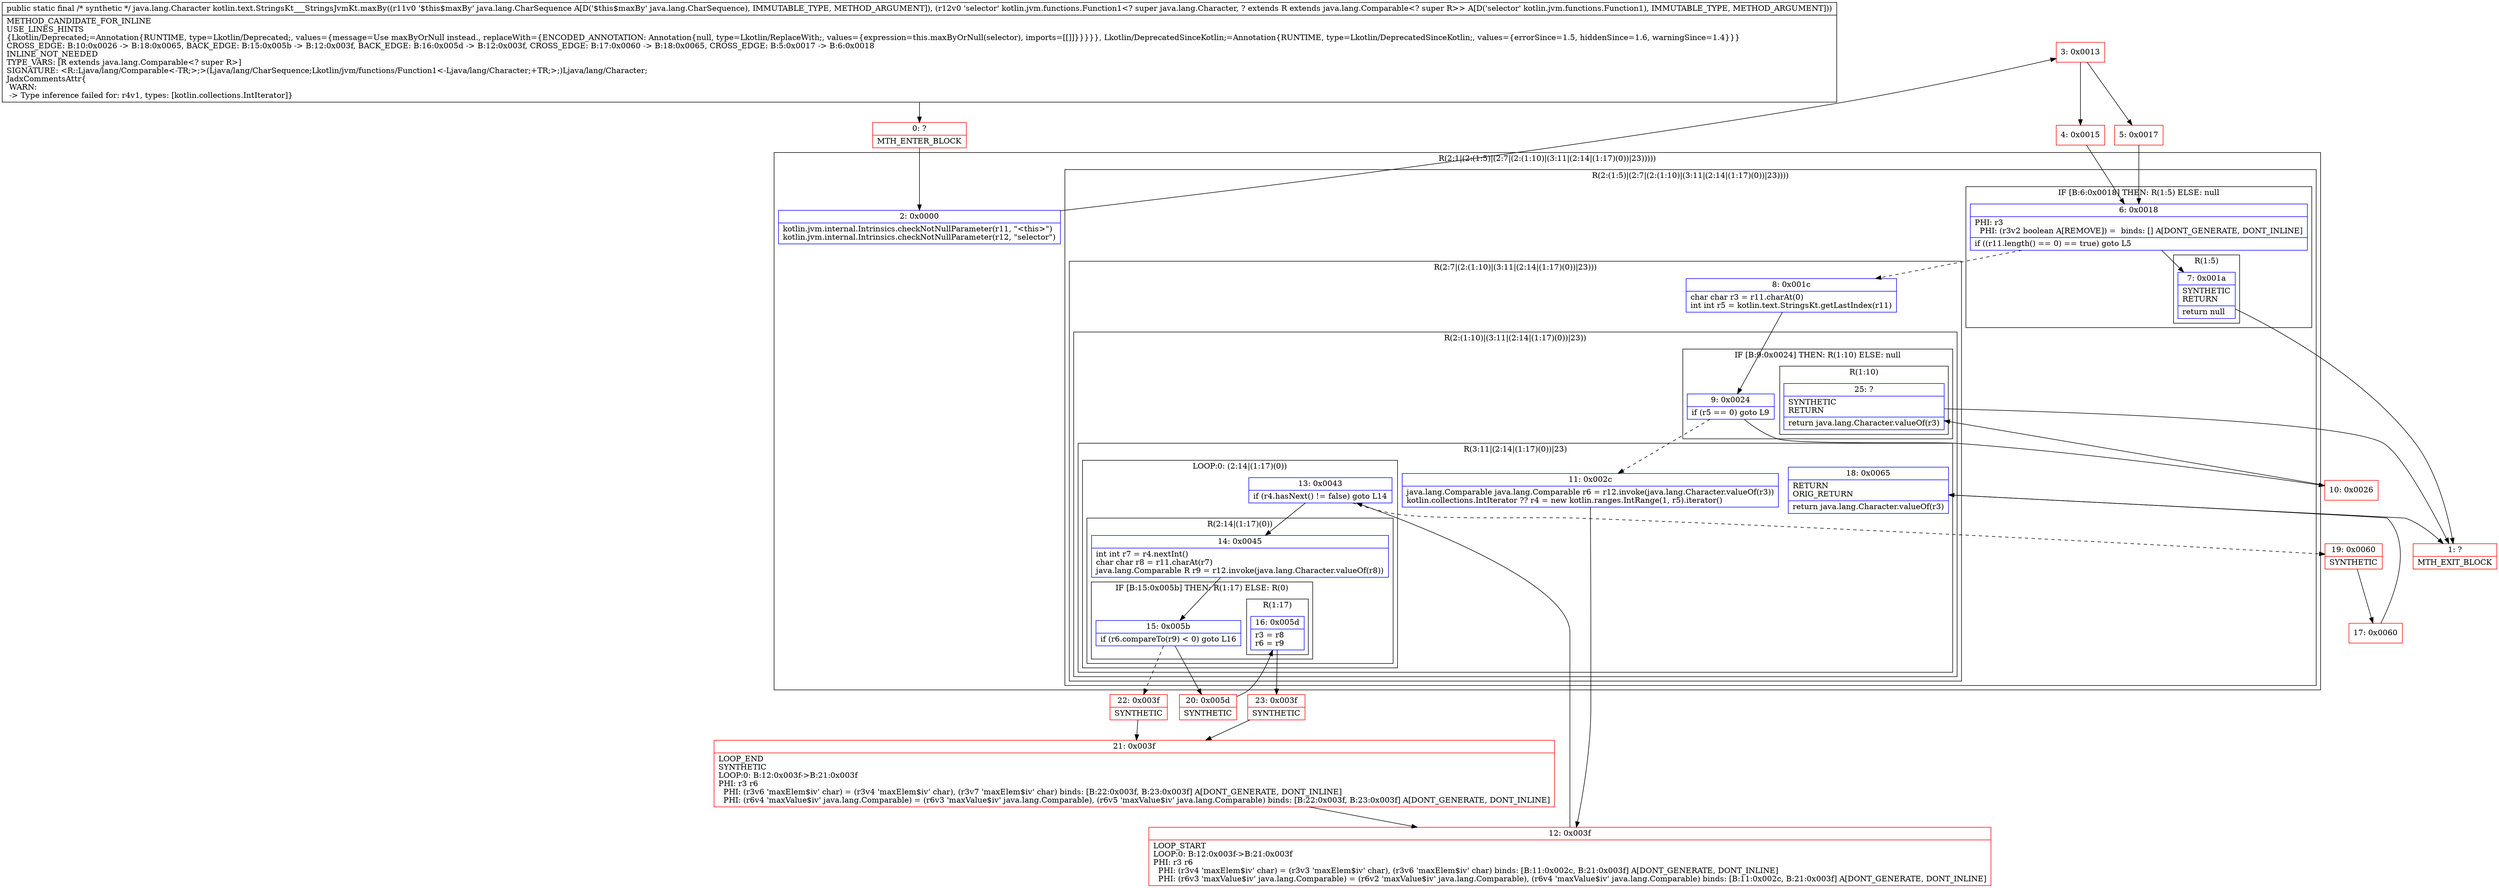 digraph "CFG forkotlin.text.StringsKt___StringsJvmKt.maxBy(Ljava\/lang\/CharSequence;Lkotlin\/jvm\/functions\/Function1;)Ljava\/lang\/Character;" {
subgraph cluster_Region_981381385 {
label = "R(2:1|(2:(1:5)|(2:7|(2:(1:10)|(3:11|(2:14|(1:17)(0))|23)))))";
node [shape=record,color=blue];
Node_2 [shape=record,label="{2\:\ 0x0000|kotlin.jvm.internal.Intrinsics.checkNotNullParameter(r11, \"\<this\>\")\lkotlin.jvm.internal.Intrinsics.checkNotNullParameter(r12, \"selector\")\l}"];
subgraph cluster_Region_1271703679 {
label = "R(2:(1:5)|(2:7|(2:(1:10)|(3:11|(2:14|(1:17)(0))|23))))";
node [shape=record,color=blue];
subgraph cluster_IfRegion_1066180241 {
label = "IF [B:6:0x0018] THEN: R(1:5) ELSE: null";
node [shape=record,color=blue];
Node_6 [shape=record,label="{6\:\ 0x0018|PHI: r3 \l  PHI: (r3v2 boolean A[REMOVE]) =  binds: [] A[DONT_GENERATE, DONT_INLINE]\l|if ((r11.length() == 0) == true) goto L5\l}"];
subgraph cluster_Region_87645608 {
label = "R(1:5)";
node [shape=record,color=blue];
Node_7 [shape=record,label="{7\:\ 0x001a|SYNTHETIC\lRETURN\l|return null\l}"];
}
}
subgraph cluster_Region_192339264 {
label = "R(2:7|(2:(1:10)|(3:11|(2:14|(1:17)(0))|23)))";
node [shape=record,color=blue];
Node_8 [shape=record,label="{8\:\ 0x001c|char char r3 = r11.charAt(0)\lint int r5 = kotlin.text.StringsKt.getLastIndex(r11)\l}"];
subgraph cluster_Region_1249919743 {
label = "R(2:(1:10)|(3:11|(2:14|(1:17)(0))|23))";
node [shape=record,color=blue];
subgraph cluster_IfRegion_2132716115 {
label = "IF [B:9:0x0024] THEN: R(1:10) ELSE: null";
node [shape=record,color=blue];
Node_9 [shape=record,label="{9\:\ 0x0024|if (r5 == 0) goto L9\l}"];
subgraph cluster_Region_1570246728 {
label = "R(1:10)";
node [shape=record,color=blue];
Node_25 [shape=record,label="{25\:\ ?|SYNTHETIC\lRETURN\l|return java.lang.Character.valueOf(r3)\l}"];
}
}
subgraph cluster_Region_1119871897 {
label = "R(3:11|(2:14|(1:17)(0))|23)";
node [shape=record,color=blue];
Node_11 [shape=record,label="{11\:\ 0x002c|java.lang.Comparable java.lang.Comparable r6 = r12.invoke(java.lang.Character.valueOf(r3))\lkotlin.collections.IntIterator ?? r4 = new kotlin.ranges.IntRange(1, r5).iterator()\l}"];
subgraph cluster_LoopRegion_838718204 {
label = "LOOP:0: (2:14|(1:17)(0))";
node [shape=record,color=blue];
Node_13 [shape=record,label="{13\:\ 0x0043|if (r4.hasNext() != false) goto L14\l}"];
subgraph cluster_Region_216222833 {
label = "R(2:14|(1:17)(0))";
node [shape=record,color=blue];
Node_14 [shape=record,label="{14\:\ 0x0045|int int r7 = r4.nextInt()\lchar char r8 = r11.charAt(r7)\ljava.lang.Comparable R r9 = r12.invoke(java.lang.Character.valueOf(r8))\l}"];
subgraph cluster_IfRegion_746233195 {
label = "IF [B:15:0x005b] THEN: R(1:17) ELSE: R(0)";
node [shape=record,color=blue];
Node_15 [shape=record,label="{15\:\ 0x005b|if (r6.compareTo(r9) \< 0) goto L16\l}"];
subgraph cluster_Region_508145620 {
label = "R(1:17)";
node [shape=record,color=blue];
Node_16 [shape=record,label="{16\:\ 0x005d|r3 = r8\lr6 = r9\l}"];
}
subgraph cluster_Region_1679918208 {
label = "R(0)";
node [shape=record,color=blue];
}
}
}
}
Node_18 [shape=record,label="{18\:\ 0x0065|RETURN\lORIG_RETURN\l|return java.lang.Character.valueOf(r3)\l}"];
}
}
}
}
}
Node_0 [shape=record,color=red,label="{0\:\ ?|MTH_ENTER_BLOCK\l}"];
Node_3 [shape=record,color=red,label="{3\:\ 0x0013}"];
Node_4 [shape=record,color=red,label="{4\:\ 0x0015}"];
Node_1 [shape=record,color=red,label="{1\:\ ?|MTH_EXIT_BLOCK\l}"];
Node_10 [shape=record,color=red,label="{10\:\ 0x0026}"];
Node_12 [shape=record,color=red,label="{12\:\ 0x003f|LOOP_START\lLOOP:0: B:12:0x003f\-\>B:21:0x003f\lPHI: r3 r6 \l  PHI: (r3v4 'maxElem$iv' char) = (r3v3 'maxElem$iv' char), (r3v6 'maxElem$iv' char) binds: [B:11:0x002c, B:21:0x003f] A[DONT_GENERATE, DONT_INLINE]\l  PHI: (r6v3 'maxValue$iv' java.lang.Comparable) = (r6v2 'maxValue$iv' java.lang.Comparable), (r6v4 'maxValue$iv' java.lang.Comparable) binds: [B:11:0x002c, B:21:0x003f] A[DONT_GENERATE, DONT_INLINE]\l}"];
Node_20 [shape=record,color=red,label="{20\:\ 0x005d|SYNTHETIC\l}"];
Node_23 [shape=record,color=red,label="{23\:\ 0x003f|SYNTHETIC\l}"];
Node_21 [shape=record,color=red,label="{21\:\ 0x003f|LOOP_END\lSYNTHETIC\lLOOP:0: B:12:0x003f\-\>B:21:0x003f\lPHI: r3 r6 \l  PHI: (r3v6 'maxElem$iv' char) = (r3v4 'maxElem$iv' char), (r3v7 'maxElem$iv' char) binds: [B:22:0x003f, B:23:0x003f] A[DONT_GENERATE, DONT_INLINE]\l  PHI: (r6v4 'maxValue$iv' java.lang.Comparable) = (r6v3 'maxValue$iv' java.lang.Comparable), (r6v5 'maxValue$iv' java.lang.Comparable) binds: [B:22:0x003f, B:23:0x003f] A[DONT_GENERATE, DONT_INLINE]\l}"];
Node_22 [shape=record,color=red,label="{22\:\ 0x003f|SYNTHETIC\l}"];
Node_19 [shape=record,color=red,label="{19\:\ 0x0060|SYNTHETIC\l}"];
Node_17 [shape=record,color=red,label="{17\:\ 0x0060}"];
Node_5 [shape=record,color=red,label="{5\:\ 0x0017}"];
MethodNode[shape=record,label="{public static final \/* synthetic *\/ java.lang.Character kotlin.text.StringsKt___StringsJvmKt.maxBy((r11v0 '$this$maxBy' java.lang.CharSequence A[D('$this$maxBy' java.lang.CharSequence), IMMUTABLE_TYPE, METHOD_ARGUMENT]), (r12v0 'selector' kotlin.jvm.functions.Function1\<? super java.lang.Character, ? extends R extends java.lang.Comparable\<? super R\>\> A[D('selector' kotlin.jvm.functions.Function1), IMMUTABLE_TYPE, METHOD_ARGUMENT]))  | METHOD_CANDIDATE_FOR_INLINE\lUSE_LINES_HINTS\l\{Lkotlin\/Deprecated;=Annotation\{RUNTIME, type=Lkotlin\/Deprecated;, values=\{message=Use maxByOrNull instead., replaceWith=\{ENCODED_ANNOTATION: Annotation\{null, type=Lkotlin\/ReplaceWith;, values=\{expression=this.maxByOrNull(selector), imports=[[]]\}\}\}\}\}, Lkotlin\/DeprecatedSinceKotlin;=Annotation\{RUNTIME, type=Lkotlin\/DeprecatedSinceKotlin;, values=\{errorSince=1.5, hiddenSince=1.6, warningSince=1.4\}\}\}\lCROSS_EDGE: B:10:0x0026 \-\> B:18:0x0065, BACK_EDGE: B:15:0x005b \-\> B:12:0x003f, BACK_EDGE: B:16:0x005d \-\> B:12:0x003f, CROSS_EDGE: B:17:0x0060 \-\> B:18:0x0065, CROSS_EDGE: B:5:0x0017 \-\> B:6:0x0018\lINLINE_NOT_NEEDED\lTYPE_VARS: [R extends java.lang.Comparable\<? super R\>]\lSIGNATURE: \<R::Ljava\/lang\/Comparable\<\-TR;\>;\>(Ljava\/lang\/CharSequence;Lkotlin\/jvm\/functions\/Function1\<\-Ljava\/lang\/Character;+TR;\>;)Ljava\/lang\/Character;\lJadxCommentsAttr\{\l WARN: \l \-\> Type inference failed for: r4v1, types: [kotlin.collections.IntIterator]\}\l}"];
MethodNode -> Node_0;Node_2 -> Node_3;
Node_6 -> Node_7;
Node_6 -> Node_8[style=dashed];
Node_7 -> Node_1;
Node_8 -> Node_9;
Node_9 -> Node_10;
Node_9 -> Node_11[style=dashed];
Node_25 -> Node_1;
Node_11 -> Node_12;
Node_13 -> Node_14;
Node_13 -> Node_19[style=dashed];
Node_14 -> Node_15;
Node_15 -> Node_20;
Node_15 -> Node_22[style=dashed];
Node_16 -> Node_23;
Node_18 -> Node_1;
Node_0 -> Node_2;
Node_3 -> Node_4;
Node_3 -> Node_5;
Node_4 -> Node_6;
Node_10 -> Node_25;
Node_12 -> Node_13;
Node_20 -> Node_16;
Node_23 -> Node_21;
Node_21 -> Node_12;
Node_22 -> Node_21;
Node_19 -> Node_17;
Node_17 -> Node_18;
Node_5 -> Node_6;
}

